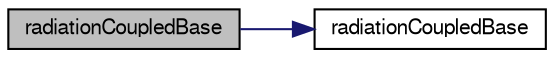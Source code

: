 digraph "radiationCoupledBase"
{
  bgcolor="transparent";
  edge [fontname="FreeSans",fontsize="10",labelfontname="FreeSans",labelfontsize="10"];
  node [fontname="FreeSans",fontsize="10",shape=record];
  rankdir="LR";
  Node4 [label="radiationCoupledBase",height=0.2,width=0.4,color="black", fillcolor="grey75", style="filled", fontcolor="black"];
  Node4 -> Node5 [color="midnightblue",fontsize="10",style="solid",fontname="FreeSans"];
  Node5 [label="radiationCoupledBase",height=0.2,width=0.4,color="black",URL="$a30006.html#a215c73021cec4a166e04dbec0c98d9f8",tooltip="Construct from patch, emissivity mode and emissivity. "];
}
